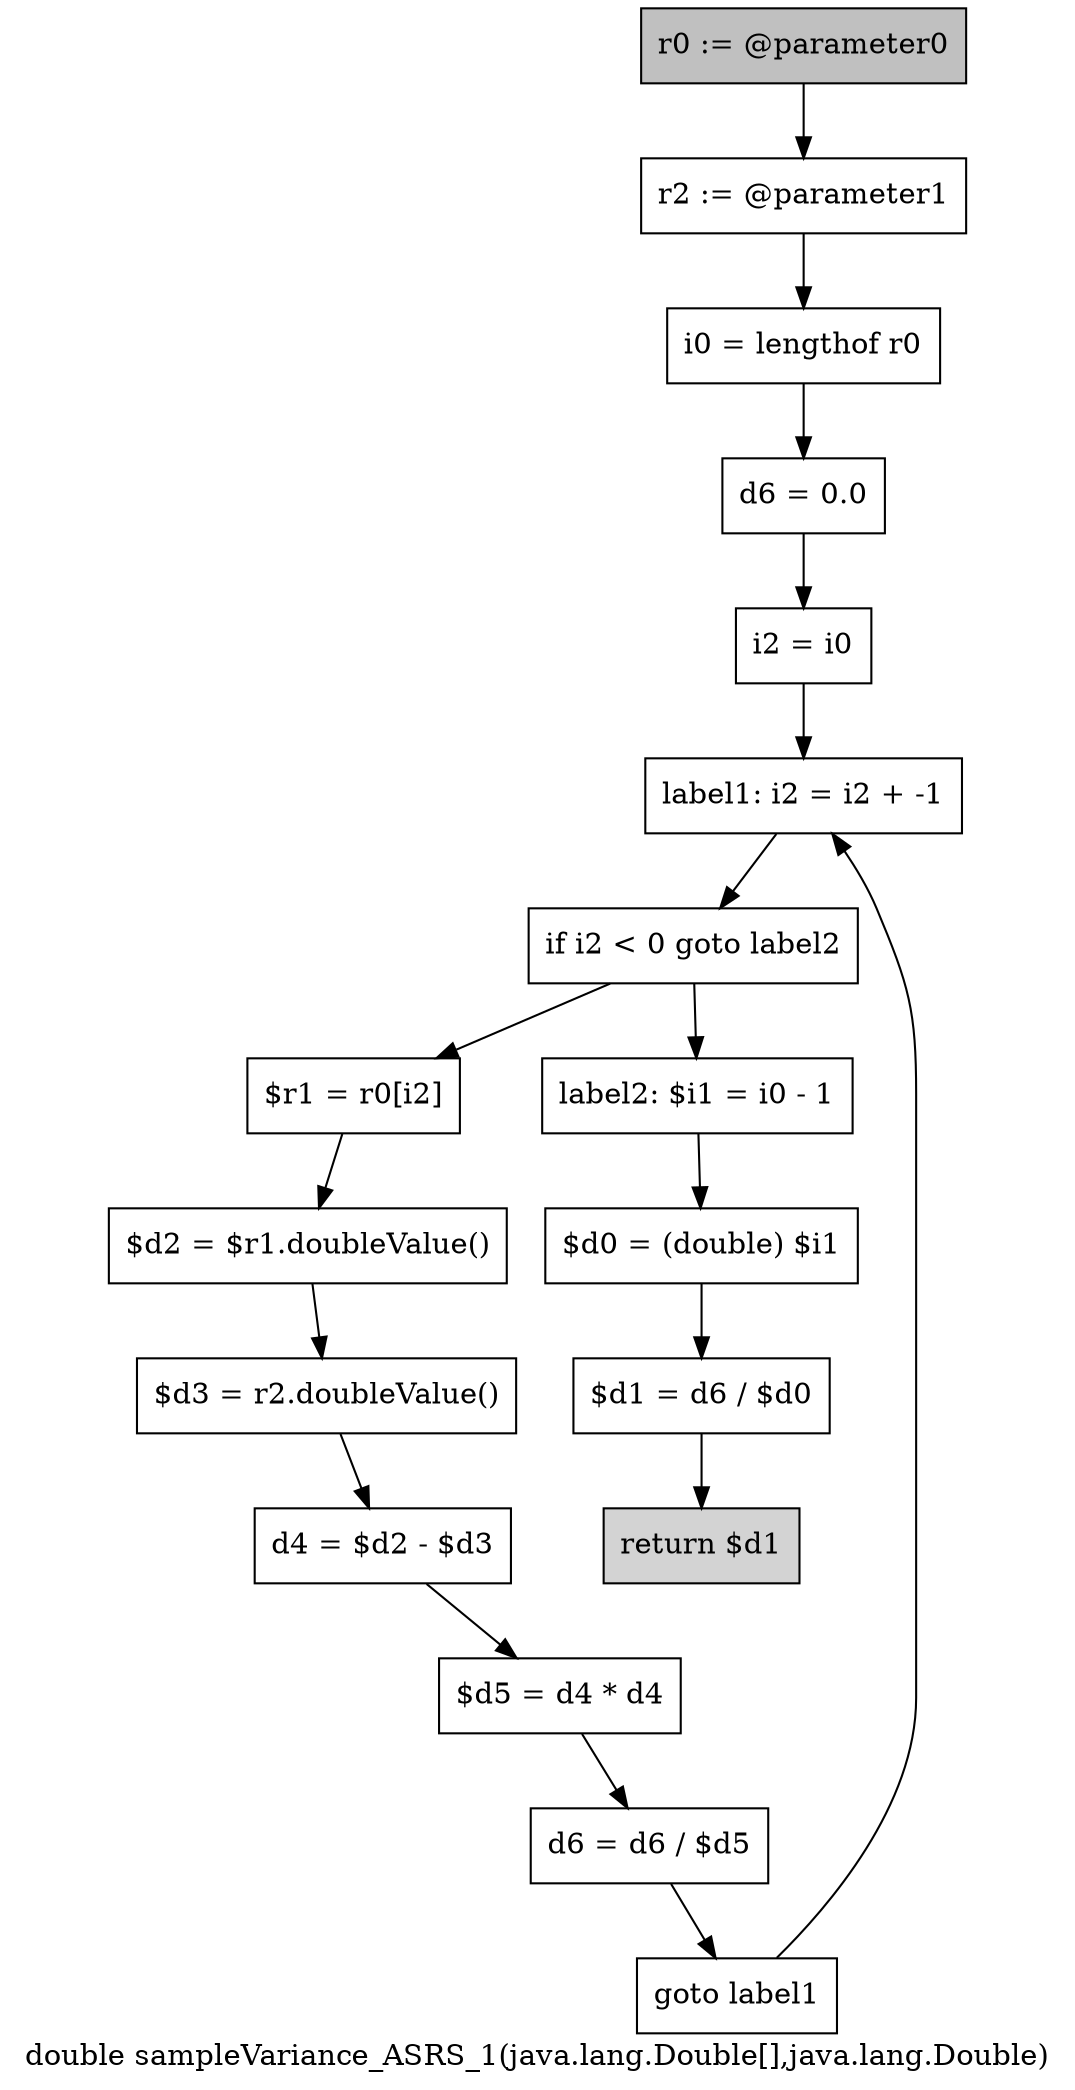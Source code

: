 digraph "double sampleVariance_ASRS_1(java.lang.Double[],java.lang.Double)" {
    label="double sampleVariance_ASRS_1(java.lang.Double[],java.lang.Double)";
    node [shape=box];
    "0" [style=filled,fillcolor=gray,label="r0 := @parameter0",];
    "1" [label="r2 := @parameter1",];
    "0"->"1";
    "2" [label="i0 = lengthof r0",];
    "1"->"2";
    "3" [label="d6 = 0.0",];
    "2"->"3";
    "4" [label="i2 = i0",];
    "3"->"4";
    "5" [label="label1: i2 = i2 + -1",];
    "4"->"5";
    "6" [label="if i2 < 0 goto label2",];
    "5"->"6";
    "7" [label="$r1 = r0[i2]",];
    "6"->"7";
    "14" [label="label2: $i1 = i0 - 1",];
    "6"->"14";
    "8" [label="$d2 = $r1.doubleValue()",];
    "7"->"8";
    "9" [label="$d3 = r2.doubleValue()",];
    "8"->"9";
    "10" [label="d4 = $d2 - $d3",];
    "9"->"10";
    "11" [label="$d5 = d4 * d4",];
    "10"->"11";
    "12" [label="d6 = d6 / $d5",];
    "11"->"12";
    "13" [label="goto label1",];
    "12"->"13";
    "13"->"5";
    "15" [label="$d0 = (double) $i1",];
    "14"->"15";
    "16" [label="$d1 = d6 / $d0",];
    "15"->"16";
    "17" [style=filled,fillcolor=lightgray,label="return $d1",];
    "16"->"17";
}
